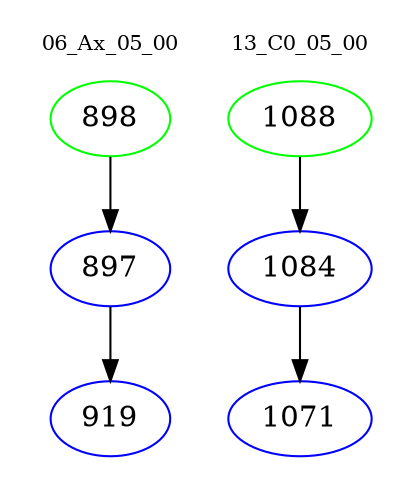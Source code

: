 digraph{
subgraph cluster_0 {
color = white
label = "06_Ax_05_00";
fontsize=10;
T0_898 [label="898", color="green"]
T0_898 -> T0_897 [color="black"]
T0_897 [label="897", color="blue"]
T0_897 -> T0_919 [color="black"]
T0_919 [label="919", color="blue"]
}
subgraph cluster_1 {
color = white
label = "13_C0_05_00";
fontsize=10;
T1_1088 [label="1088", color="green"]
T1_1088 -> T1_1084 [color="black"]
T1_1084 [label="1084", color="blue"]
T1_1084 -> T1_1071 [color="black"]
T1_1071 [label="1071", color="blue"]
}
}
